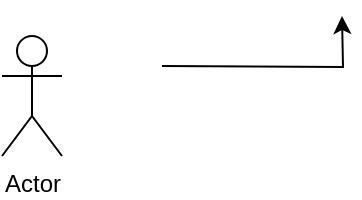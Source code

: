 <mxfile version="20.3.6" type="github">
  <diagram id="YUMToBVWPzT9BkzUUdDK" name="Página-1">
    <mxGraphModel dx="1409" dy="726" grid="1" gridSize="10" guides="1" tooltips="1" connect="1" arrows="1" fold="1" page="1" pageScale="1" pageWidth="827" pageHeight="1169" math="0" shadow="0">
      <root>
        <mxCell id="0" />
        <mxCell id="1" parent="0" />
        <mxCell id="eoxKrZx7QiqQ9LlwGsTr-3" style="edgeStyle=orthogonalEdgeStyle;rounded=0;orthogonalLoop=1;jettySize=auto;html=1;" edge="1" parent="1">
          <mxGeometry relative="1" as="geometry">
            <mxPoint x="270" y="210" as="targetPoint" />
            <mxPoint x="180" y="235" as="sourcePoint" />
          </mxGeometry>
        </mxCell>
        <mxCell id="eoxKrZx7QiqQ9LlwGsTr-4" value="Actor" style="shape=umlActor;verticalLabelPosition=bottom;verticalAlign=top;html=1;" vertex="1" parent="1">
          <mxGeometry x="100" y="220" width="30" height="60" as="geometry" />
        </mxCell>
      </root>
    </mxGraphModel>
  </diagram>
</mxfile>
